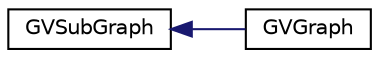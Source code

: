 digraph G
{
  edge [fontname="Helvetica",fontsize="10",labelfontname="Helvetica",labelfontsize="10"];
  node [fontname="Helvetica",fontsize="10",shape=record];
  rankdir="LR";
  Node1 [label="GVSubGraph",height=0.2,width=0.4,color="black", fillcolor="white", style="filled",URL="$class_g_v_sub_graph.html",tooltip="the object containing a libraph subgraph and its associated nodes and edges"];
  Node1 -> Node2 [dir="back",color="midnightblue",fontsize="10",style="solid",fontname="Helvetica"];
  Node2 [label="GVGraph",height=0.2,width=0.4,color="black", fillcolor="white", style="filled",URL="$class_g_v_graph.html",tooltip="object containing a libgraph graph and its associated nodes and edges"];
}
